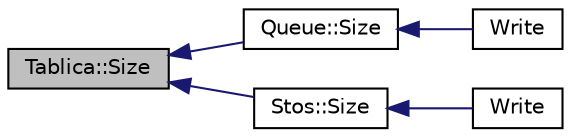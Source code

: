 digraph "Tablica::Size"
{
  edge [fontname="Helvetica",fontsize="10",labelfontname="Helvetica",labelfontsize="10"];
  node [fontname="Helvetica",fontsize="10",shape=record];
  rankdir="LR";
  Node1 [label="Tablica::Size",height=0.2,width=0.4,color="black", fillcolor="grey75", style="filled" fontcolor="black"];
  Node1 -> Node2 [dir="back",color="midnightblue",fontsize="10",style="solid",fontname="Helvetica"];
  Node2 [label="Queue::Size",height=0.2,width=0.4,color="black", fillcolor="white", style="filled",URL="$class_queue.html#a2b28fe3446577261546f74b7bbe3ccc6"];
  Node2 -> Node3 [dir="back",color="midnightblue",fontsize="10",style="solid",fontname="Helvetica"];
  Node3 [label="Write",height=0.2,width=0.4,color="black", fillcolor="white", style="filled",URL="$plik_8hpp.html#a0f170f6dccd0a4f11578296e435f6e54"];
  Node1 -> Node4 [dir="back",color="midnightblue",fontsize="10",style="solid",fontname="Helvetica"];
  Node4 [label="Stos::Size",height=0.2,width=0.4,color="black", fillcolor="white", style="filled",URL="$class_stos.html#a9861291fa460528db0dea0262bf88f69"];
  Node4 -> Node5 [dir="back",color="midnightblue",fontsize="10",style="solid",fontname="Helvetica"];
  Node5 [label="Write",height=0.2,width=0.4,color="black", fillcolor="white", style="filled",URL="$plik_8hpp.html#a27e694bd359044803046c9cec1f24141"];
}
